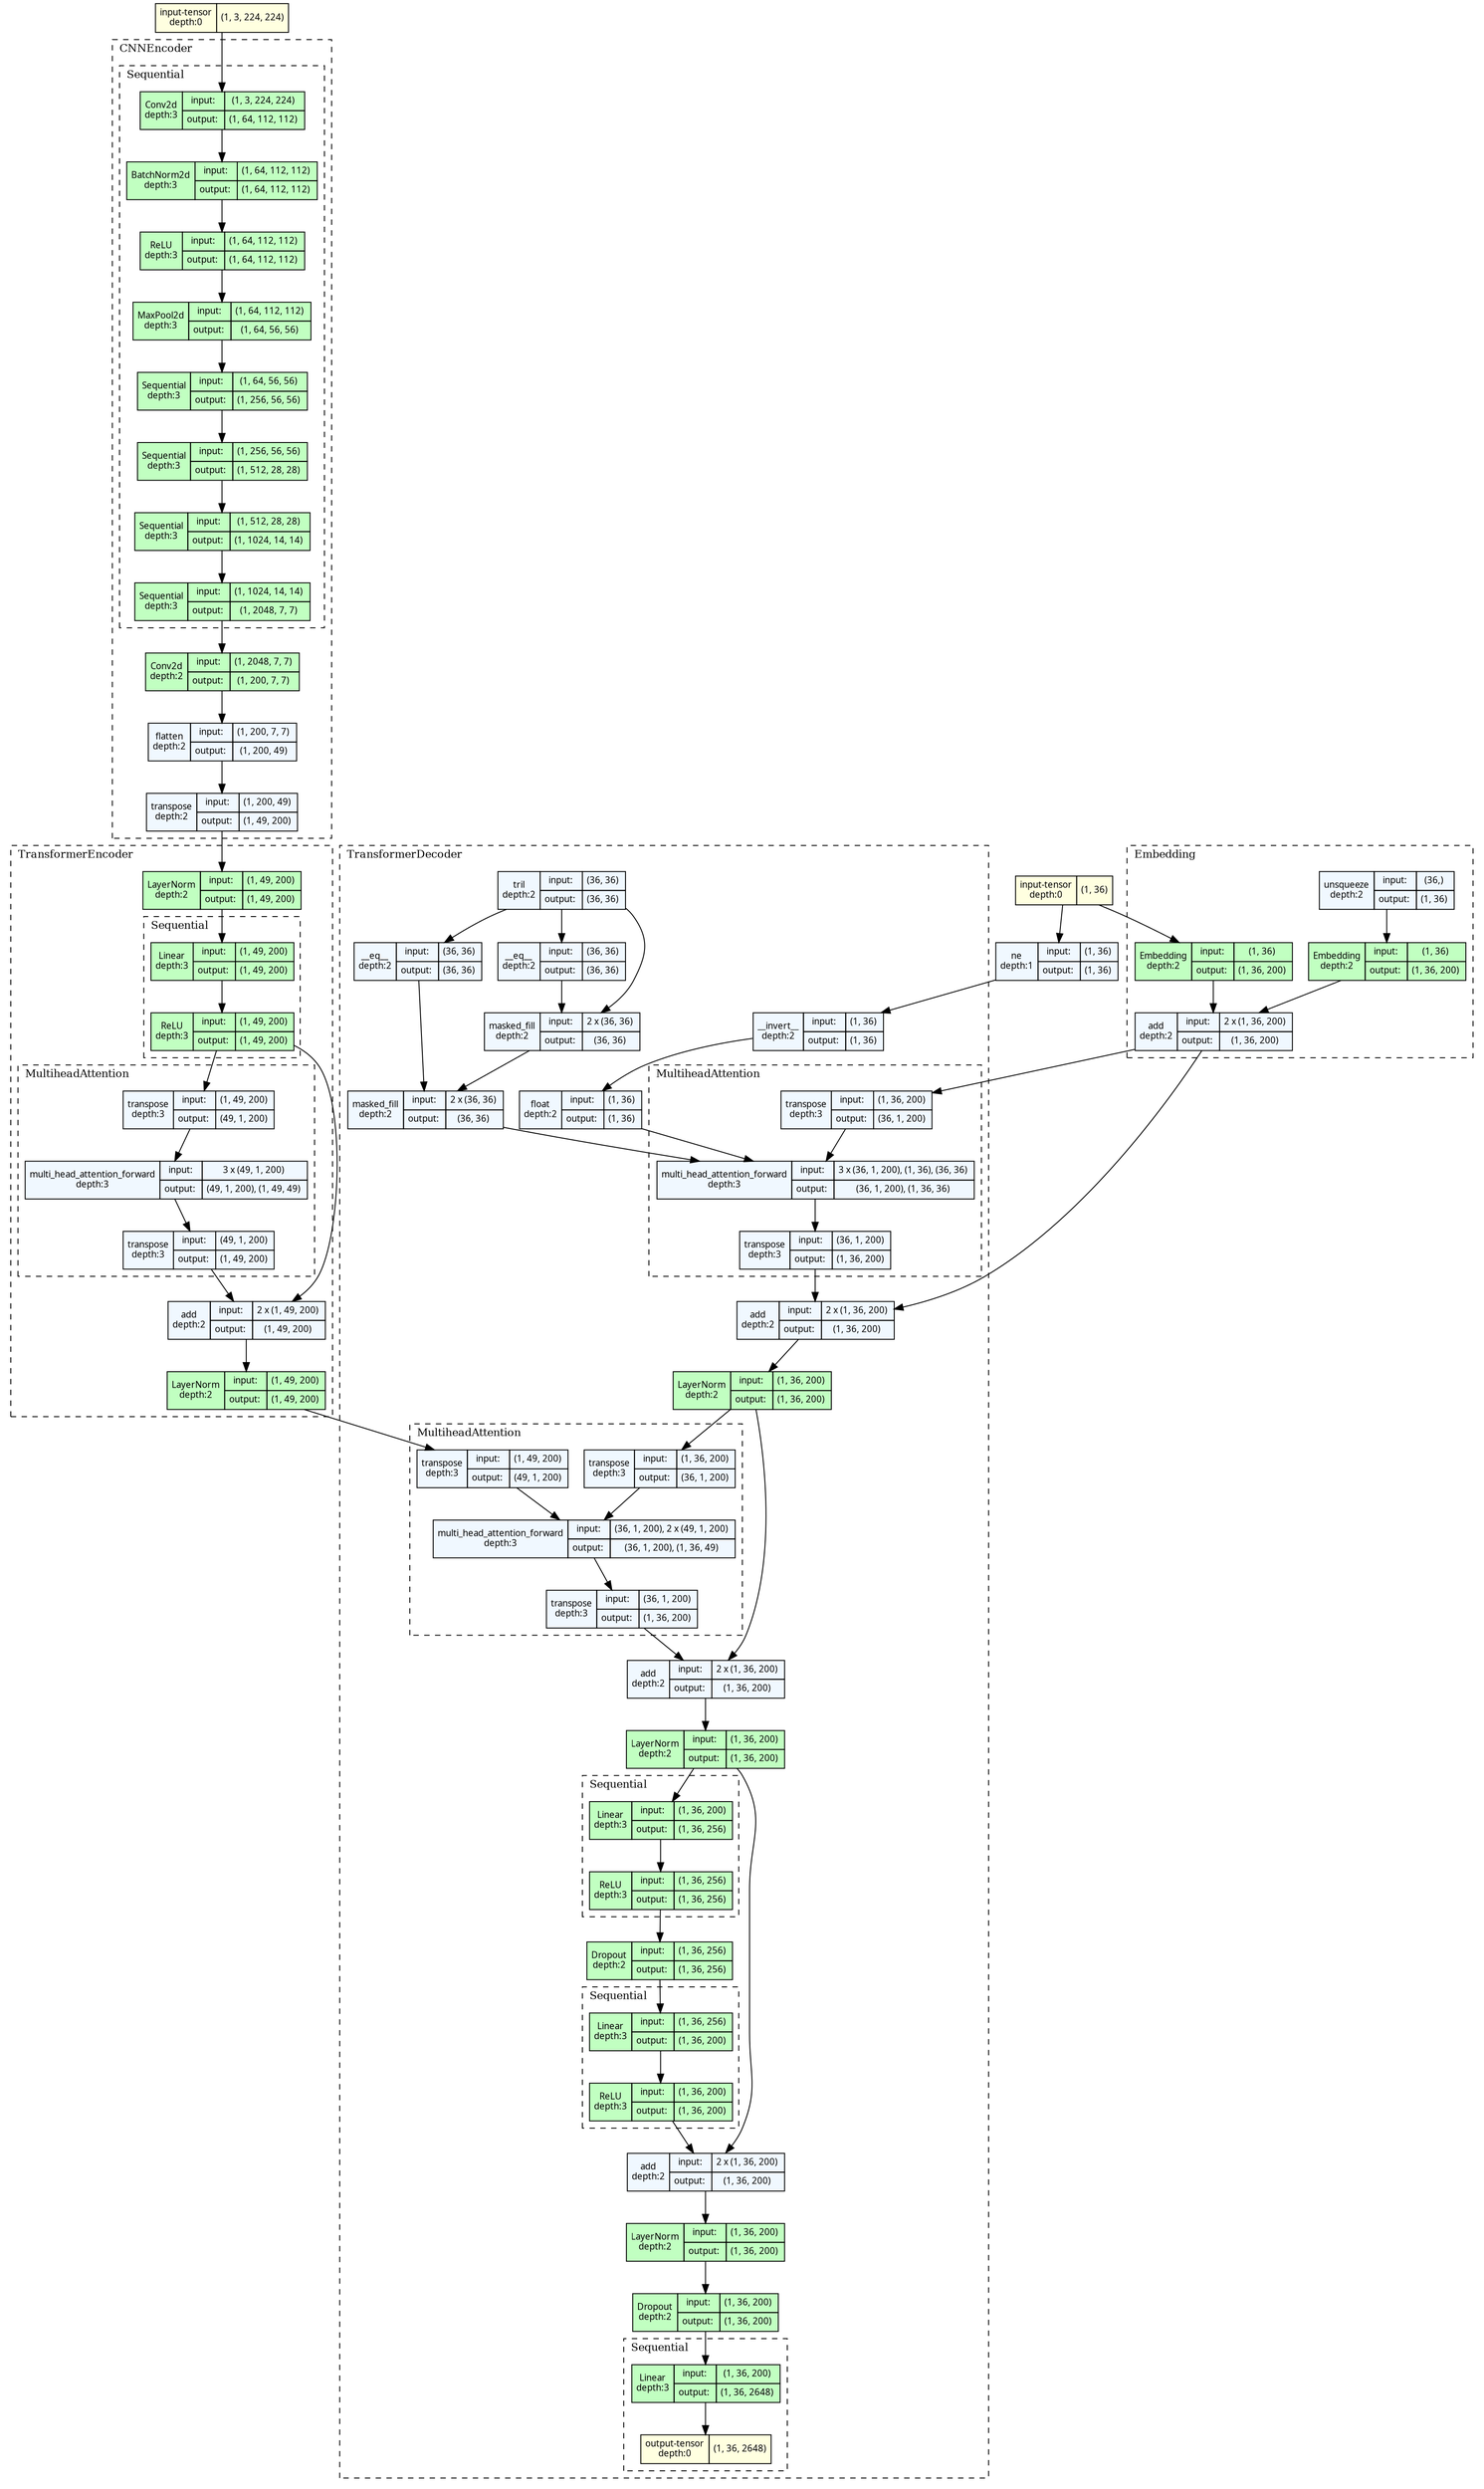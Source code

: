 strict digraph caption_model_graph {
	graph [ordering=in rankdir=TB size="45.0,45.0"]
	node [align=left fontname="Linux libertine" fontsize=10 height=0.2 margin=0 ranksep=0.1 shape=plaintext style=filled]
	edge [fontsize=10]
	0 [label=<
                    <TABLE BORDER="0" CELLBORDER="1"
                    CELLSPACING="0" CELLPADDING="4">
                        <TR><TD>input-tensor<BR/>depth:0</TD><TD>(1, 3, 224, 224)</TD></TR>
                    </TABLE>> fillcolor=lightyellow]
	1 [label=<
                    <TABLE BORDER="0" CELLBORDER="1"
                    CELLSPACING="0" CELLPADDING="4">
                        <TR><TD>input-tensor<BR/>depth:0</TD><TD>(1, 36)</TD></TR>
                    </TABLE>> fillcolor=lightyellow]
	subgraph cluster_2 {
		fontsize=12 label=CNNEncoder labeljust=l style=dashed
		subgraph cluster_3 {
			fontsize=12 label=Sequential labeljust=l style=dashed
			2 [label=<
                    <TABLE BORDER="0" CELLBORDER="1"
                    CELLSPACING="0" CELLPADDING="4">
                    <TR>
                        <TD ROWSPAN="2">Conv2d<BR/>depth:3</TD>
                        <TD COLSPAN="2">input:</TD>
                        <TD COLSPAN="2">(1, 3, 224, 224) </TD>
                    </TR>
                    <TR>
                        <TD COLSPAN="2">output: </TD>
                        <TD COLSPAN="2">(1, 64, 112, 112) </TD>
                    </TR>
                    </TABLE>> fillcolor=darkseagreen1]
			3 [label=<
                    <TABLE BORDER="0" CELLBORDER="1"
                    CELLSPACING="0" CELLPADDING="4">
                    <TR>
                        <TD ROWSPAN="2">BatchNorm2d<BR/>depth:3</TD>
                        <TD COLSPAN="2">input:</TD>
                        <TD COLSPAN="2">(1, 64, 112, 112) </TD>
                    </TR>
                    <TR>
                        <TD COLSPAN="2">output: </TD>
                        <TD COLSPAN="2">(1, 64, 112, 112) </TD>
                    </TR>
                    </TABLE>> fillcolor=darkseagreen1]
			4 [label=<
                    <TABLE BORDER="0" CELLBORDER="1"
                    CELLSPACING="0" CELLPADDING="4">
                    <TR>
                        <TD ROWSPAN="2">ReLU<BR/>depth:3</TD>
                        <TD COLSPAN="2">input:</TD>
                        <TD COLSPAN="2">(1, 64, 112, 112) </TD>
                    </TR>
                    <TR>
                        <TD COLSPAN="2">output: </TD>
                        <TD COLSPAN="2">(1, 64, 112, 112) </TD>
                    </TR>
                    </TABLE>> fillcolor=darkseagreen1]
			5 [label=<
                    <TABLE BORDER="0" CELLBORDER="1"
                    CELLSPACING="0" CELLPADDING="4">
                    <TR>
                        <TD ROWSPAN="2">MaxPool2d<BR/>depth:3</TD>
                        <TD COLSPAN="2">input:</TD>
                        <TD COLSPAN="2">(1, 64, 112, 112) </TD>
                    </TR>
                    <TR>
                        <TD COLSPAN="2">output: </TD>
                        <TD COLSPAN="2">(1, 64, 56, 56) </TD>
                    </TR>
                    </TABLE>> fillcolor=darkseagreen1]
			6 [label=<
                    <TABLE BORDER="0" CELLBORDER="1"
                    CELLSPACING="0" CELLPADDING="4">
                    <TR>
                        <TD ROWSPAN="2">Sequential<BR/>depth:3</TD>
                        <TD COLSPAN="2">input:</TD>
                        <TD COLSPAN="2">(1, 64, 56, 56) </TD>
                    </TR>
                    <TR>
                        <TD COLSPAN="2">output: </TD>
                        <TD COLSPAN="2">(1, 256, 56, 56) </TD>
                    </TR>
                    </TABLE>> fillcolor=darkseagreen1]
			7 [label=<
                    <TABLE BORDER="0" CELLBORDER="1"
                    CELLSPACING="0" CELLPADDING="4">
                    <TR>
                        <TD ROWSPAN="2">Sequential<BR/>depth:3</TD>
                        <TD COLSPAN="2">input:</TD>
                        <TD COLSPAN="2">(1, 256, 56, 56) </TD>
                    </TR>
                    <TR>
                        <TD COLSPAN="2">output: </TD>
                        <TD COLSPAN="2">(1, 512, 28, 28) </TD>
                    </TR>
                    </TABLE>> fillcolor=darkseagreen1]
			8 [label=<
                    <TABLE BORDER="0" CELLBORDER="1"
                    CELLSPACING="0" CELLPADDING="4">
                    <TR>
                        <TD ROWSPAN="2">Sequential<BR/>depth:3</TD>
                        <TD COLSPAN="2">input:</TD>
                        <TD COLSPAN="2">(1, 512, 28, 28) </TD>
                    </TR>
                    <TR>
                        <TD COLSPAN="2">output: </TD>
                        <TD COLSPAN="2">(1, 1024, 14, 14) </TD>
                    </TR>
                    </TABLE>> fillcolor=darkseagreen1]
			9 [label=<
                    <TABLE BORDER="0" CELLBORDER="1"
                    CELLSPACING="0" CELLPADDING="4">
                    <TR>
                        <TD ROWSPAN="2">Sequential<BR/>depth:3</TD>
                        <TD COLSPAN="2">input:</TD>
                        <TD COLSPAN="2">(1, 1024, 14, 14) </TD>
                    </TR>
                    <TR>
                        <TD COLSPAN="2">output: </TD>
                        <TD COLSPAN="2">(1, 2048, 7, 7) </TD>
                    </TR>
                    </TABLE>> fillcolor=darkseagreen1]
		}
		10 [label=<
                    <TABLE BORDER="0" CELLBORDER="1"
                    CELLSPACING="0" CELLPADDING="4">
                    <TR>
                        <TD ROWSPAN="2">Conv2d<BR/>depth:2</TD>
                        <TD COLSPAN="2">input:</TD>
                        <TD COLSPAN="2">(1, 2048, 7, 7) </TD>
                    </TR>
                    <TR>
                        <TD COLSPAN="2">output: </TD>
                        <TD COLSPAN="2">(1, 200, 7, 7) </TD>
                    </TR>
                    </TABLE>> fillcolor=darkseagreen1]
		11 [label=<
                    <TABLE BORDER="0" CELLBORDER="1"
                    CELLSPACING="0" CELLPADDING="4">
                    <TR>
                        <TD ROWSPAN="2">flatten<BR/>depth:2</TD>
                        <TD COLSPAN="2">input:</TD>
                        <TD COLSPAN="2">(1, 200, 7, 7) </TD>
                    </TR>
                    <TR>
                        <TD COLSPAN="2">output: </TD>
                        <TD COLSPAN="2">(1, 200, 49) </TD>
                    </TR>
                    </TABLE>> fillcolor=aliceblue]
		12 [label=<
                    <TABLE BORDER="0" CELLBORDER="1"
                    CELLSPACING="0" CELLPADDING="4">
                    <TR>
                        <TD ROWSPAN="2">transpose<BR/>depth:2</TD>
                        <TD COLSPAN="2">input:</TD>
                        <TD COLSPAN="2">(1, 200, 49) </TD>
                    </TR>
                    <TR>
                        <TD COLSPAN="2">output: </TD>
                        <TD COLSPAN="2">(1, 49, 200) </TD>
                    </TR>
                    </TABLE>> fillcolor=aliceblue]
	}
	subgraph cluster_4 {
		fontsize=12 label=TransformerEncoder labeljust=l style=dashed
		13 [label=<
                    <TABLE BORDER="0" CELLBORDER="1"
                    CELLSPACING="0" CELLPADDING="4">
                    <TR>
                        <TD ROWSPAN="2">LayerNorm<BR/>depth:2</TD>
                        <TD COLSPAN="2">input:</TD>
                        <TD COLSPAN="2">(1, 49, 200) </TD>
                    </TR>
                    <TR>
                        <TD COLSPAN="2">output: </TD>
                        <TD COLSPAN="2">(1, 49, 200) </TD>
                    </TR>
                    </TABLE>> fillcolor=darkseagreen1]
		subgraph cluster_5 {
			fontsize=12 label=Sequential labeljust=l style=dashed
			14 [label=<
                    <TABLE BORDER="0" CELLBORDER="1"
                    CELLSPACING="0" CELLPADDING="4">
                    <TR>
                        <TD ROWSPAN="2">Linear<BR/>depth:3</TD>
                        <TD COLSPAN="2">input:</TD>
                        <TD COLSPAN="2">(1, 49, 200) </TD>
                    </TR>
                    <TR>
                        <TD COLSPAN="2">output: </TD>
                        <TD COLSPAN="2">(1, 49, 200) </TD>
                    </TR>
                    </TABLE>> fillcolor=darkseagreen1]
			15 [label=<
                    <TABLE BORDER="0" CELLBORDER="1"
                    CELLSPACING="0" CELLPADDING="4">
                    <TR>
                        <TD ROWSPAN="2">ReLU<BR/>depth:3</TD>
                        <TD COLSPAN="2">input:</TD>
                        <TD COLSPAN="2">(1, 49, 200) </TD>
                    </TR>
                    <TR>
                        <TD COLSPAN="2">output: </TD>
                        <TD COLSPAN="2">(1, 49, 200) </TD>
                    </TR>
                    </TABLE>> fillcolor=darkseagreen1]
		}
		subgraph cluster_6 {
			fontsize=12 label=MultiheadAttention labeljust=l style=dashed
			16 [label=<
                    <TABLE BORDER="0" CELLBORDER="1"
                    CELLSPACING="0" CELLPADDING="4">
                    <TR>
                        <TD ROWSPAN="2">transpose<BR/>depth:3</TD>
                        <TD COLSPAN="2">input:</TD>
                        <TD COLSPAN="2">(1, 49, 200) </TD>
                    </TR>
                    <TR>
                        <TD COLSPAN="2">output: </TD>
                        <TD COLSPAN="2">(49, 1, 200) </TD>
                    </TR>
                    </TABLE>> fillcolor=aliceblue]
			17 [label=<
                    <TABLE BORDER="0" CELLBORDER="1"
                    CELLSPACING="0" CELLPADDING="4">
                    <TR>
                        <TD ROWSPAN="2">multi_head_attention_forward<BR/>depth:3</TD>
                        <TD COLSPAN="2">input:</TD>
                        <TD COLSPAN="2">3 x (49, 1, 200) </TD>
                    </TR>
                    <TR>
                        <TD COLSPAN="2">output: </TD>
                        <TD COLSPAN="2">(49, 1, 200), (1, 49, 49) </TD>
                    </TR>
                    </TABLE>> fillcolor=aliceblue]
			18 [label=<
                    <TABLE BORDER="0" CELLBORDER="1"
                    CELLSPACING="0" CELLPADDING="4">
                    <TR>
                        <TD ROWSPAN="2">transpose<BR/>depth:3</TD>
                        <TD COLSPAN="2">input:</TD>
                        <TD COLSPAN="2">(49, 1, 200) </TD>
                    </TR>
                    <TR>
                        <TD COLSPAN="2">output: </TD>
                        <TD COLSPAN="2">(1, 49, 200) </TD>
                    </TR>
                    </TABLE>> fillcolor=aliceblue]
		}
		19 [label=<
                    <TABLE BORDER="0" CELLBORDER="1"
                    CELLSPACING="0" CELLPADDING="4">
                    <TR>
                        <TD ROWSPAN="2">add<BR/>depth:2</TD>
                        <TD COLSPAN="2">input:</TD>
                        <TD COLSPAN="2">2 x (1, 49, 200) </TD>
                    </TR>
                    <TR>
                        <TD COLSPAN="2">output: </TD>
                        <TD COLSPAN="2">(1, 49, 200) </TD>
                    </TR>
                    </TABLE>> fillcolor=aliceblue]
		20 [label=<
                    <TABLE BORDER="0" CELLBORDER="1"
                    CELLSPACING="0" CELLPADDING="4">
                    <TR>
                        <TD ROWSPAN="2">LayerNorm<BR/>depth:2</TD>
                        <TD COLSPAN="2">input:</TD>
                        <TD COLSPAN="2">(1, 49, 200) </TD>
                    </TR>
                    <TR>
                        <TD COLSPAN="2">output: </TD>
                        <TD COLSPAN="2">(1, 49, 200) </TD>
                    </TR>
                    </TABLE>> fillcolor=darkseagreen1]
	}
	21 [label=<
                    <TABLE BORDER="0" CELLBORDER="1"
                    CELLSPACING="0" CELLPADDING="4">
                    <TR>
                        <TD ROWSPAN="2">ne<BR/>depth:1</TD>
                        <TD COLSPAN="2">input:</TD>
                        <TD COLSPAN="2">(1, 36) </TD>
                    </TR>
                    <TR>
                        <TD COLSPAN="2">output: </TD>
                        <TD COLSPAN="2">(1, 36) </TD>
                    </TR>
                    </TABLE>> fillcolor=aliceblue]
	subgraph cluster_7 {
		fontsize=12 label=Embedding labeljust=l style=dashed
		22 [label=<
                    <TABLE BORDER="0" CELLBORDER="1"
                    CELLSPACING="0" CELLPADDING="4">
                    <TR>
                        <TD ROWSPAN="2">Embedding<BR/>depth:2</TD>
                        <TD COLSPAN="2">input:</TD>
                        <TD COLSPAN="2">(1, 36) </TD>
                    </TR>
                    <TR>
                        <TD COLSPAN="2">output: </TD>
                        <TD COLSPAN="2">(1, 36, 200) </TD>
                    </TR>
                    </TABLE>> fillcolor=darkseagreen1]
		23 [label=<
                    <TABLE BORDER="0" CELLBORDER="1"
                    CELLSPACING="0" CELLPADDING="4">
                    <TR>
                        <TD ROWSPAN="2">unsqueeze<BR/>depth:2</TD>
                        <TD COLSPAN="2">input:</TD>
                        <TD COLSPAN="2">(36,) </TD>
                    </TR>
                    <TR>
                        <TD COLSPAN="2">output: </TD>
                        <TD COLSPAN="2">(1, 36) </TD>
                    </TR>
                    </TABLE>> fillcolor=aliceblue]
		24 [label=<
                    <TABLE BORDER="0" CELLBORDER="1"
                    CELLSPACING="0" CELLPADDING="4">
                    <TR>
                        <TD ROWSPAN="2">Embedding<BR/>depth:2</TD>
                        <TD COLSPAN="2">input:</TD>
                        <TD COLSPAN="2">(1, 36) </TD>
                    </TR>
                    <TR>
                        <TD COLSPAN="2">output: </TD>
                        <TD COLSPAN="2">(1, 36, 200) </TD>
                    </TR>
                    </TABLE>> fillcolor=darkseagreen1]
		25 [label=<
                    <TABLE BORDER="0" CELLBORDER="1"
                    CELLSPACING="0" CELLPADDING="4">
                    <TR>
                        <TD ROWSPAN="2">add<BR/>depth:2</TD>
                        <TD COLSPAN="2">input:</TD>
                        <TD COLSPAN="2">2 x (1, 36, 200) </TD>
                    </TR>
                    <TR>
                        <TD COLSPAN="2">output: </TD>
                        <TD COLSPAN="2">(1, 36, 200) </TD>
                    </TR>
                    </TABLE>> fillcolor=aliceblue]
	}
	subgraph cluster_8 {
		fontsize=12 label=TransformerDecoder labeljust=l style=dashed
		26 [label=<
                    <TABLE BORDER="0" CELLBORDER="1"
                    CELLSPACING="0" CELLPADDING="4">
                    <TR>
                        <TD ROWSPAN="2">tril<BR/>depth:2</TD>
                        <TD COLSPAN="2">input:</TD>
                        <TD COLSPAN="2">(36, 36) </TD>
                    </TR>
                    <TR>
                        <TD COLSPAN="2">output: </TD>
                        <TD COLSPAN="2">(36, 36) </TD>
                    </TR>
                    </TABLE>> fillcolor=aliceblue]
		27 [label=<
                    <TABLE BORDER="0" CELLBORDER="1"
                    CELLSPACING="0" CELLPADDING="4">
                    <TR>
                        <TD ROWSPAN="2">__eq__<BR/>depth:2</TD>
                        <TD COLSPAN="2">input:</TD>
                        <TD COLSPAN="2">(36, 36) </TD>
                    </TR>
                    <TR>
                        <TD COLSPAN="2">output: </TD>
                        <TD COLSPAN="2">(36, 36) </TD>
                    </TR>
                    </TABLE>> fillcolor=aliceblue]
		28 [label=<
                    <TABLE BORDER="0" CELLBORDER="1"
                    CELLSPACING="0" CELLPADDING="4">
                    <TR>
                        <TD ROWSPAN="2">masked_fill<BR/>depth:2</TD>
                        <TD COLSPAN="2">input:</TD>
                        <TD COLSPAN="2">2 x (36, 36) </TD>
                    </TR>
                    <TR>
                        <TD COLSPAN="2">output: </TD>
                        <TD COLSPAN="2">(36, 36) </TD>
                    </TR>
                    </TABLE>> fillcolor=aliceblue]
		29 [label=<
                    <TABLE BORDER="0" CELLBORDER="1"
                    CELLSPACING="0" CELLPADDING="4">
                    <TR>
                        <TD ROWSPAN="2">__eq__<BR/>depth:2</TD>
                        <TD COLSPAN="2">input:</TD>
                        <TD COLSPAN="2">(36, 36) </TD>
                    </TR>
                    <TR>
                        <TD COLSPAN="2">output: </TD>
                        <TD COLSPAN="2">(36, 36) </TD>
                    </TR>
                    </TABLE>> fillcolor=aliceblue]
		30 [label=<
                    <TABLE BORDER="0" CELLBORDER="1"
                    CELLSPACING="0" CELLPADDING="4">
                    <TR>
                        <TD ROWSPAN="2">masked_fill<BR/>depth:2</TD>
                        <TD COLSPAN="2">input:</TD>
                        <TD COLSPAN="2">2 x (36, 36) </TD>
                    </TR>
                    <TR>
                        <TD COLSPAN="2">output: </TD>
                        <TD COLSPAN="2">(36, 36) </TD>
                    </TR>
                    </TABLE>> fillcolor=aliceblue]
		31 [label=<
                    <TABLE BORDER="0" CELLBORDER="1"
                    CELLSPACING="0" CELLPADDING="4">
                    <TR>
                        <TD ROWSPAN="2">__invert__<BR/>depth:2</TD>
                        <TD COLSPAN="2">input:</TD>
                        <TD COLSPAN="2">(1, 36) </TD>
                    </TR>
                    <TR>
                        <TD COLSPAN="2">output: </TD>
                        <TD COLSPAN="2">(1, 36) </TD>
                    </TR>
                    </TABLE>> fillcolor=aliceblue]
		32 [label=<
                    <TABLE BORDER="0" CELLBORDER="1"
                    CELLSPACING="0" CELLPADDING="4">
                    <TR>
                        <TD ROWSPAN="2">float<BR/>depth:2</TD>
                        <TD COLSPAN="2">input:</TD>
                        <TD COLSPAN="2">(1, 36) </TD>
                    </TR>
                    <TR>
                        <TD COLSPAN="2">output: </TD>
                        <TD COLSPAN="2">(1, 36) </TD>
                    </TR>
                    </TABLE>> fillcolor=aliceblue]
		subgraph cluster_9 {
			fontsize=12 label=MultiheadAttention labeljust=l style=dashed
			33 [label=<
                    <TABLE BORDER="0" CELLBORDER="1"
                    CELLSPACING="0" CELLPADDING="4">
                    <TR>
                        <TD ROWSPAN="2">transpose<BR/>depth:3</TD>
                        <TD COLSPAN="2">input:</TD>
                        <TD COLSPAN="2">(1, 36, 200) </TD>
                    </TR>
                    <TR>
                        <TD COLSPAN="2">output: </TD>
                        <TD COLSPAN="2">(36, 1, 200) </TD>
                    </TR>
                    </TABLE>> fillcolor=aliceblue]
			34 [label=<
                    <TABLE BORDER="0" CELLBORDER="1"
                    CELLSPACING="0" CELLPADDING="4">
                    <TR>
                        <TD ROWSPAN="2">multi_head_attention_forward<BR/>depth:3</TD>
                        <TD COLSPAN="2">input:</TD>
                        <TD COLSPAN="2">3 x (36, 1, 200), (1, 36), (36, 36) </TD>
                    </TR>
                    <TR>
                        <TD COLSPAN="2">output: </TD>
                        <TD COLSPAN="2">(36, 1, 200), (1, 36, 36) </TD>
                    </TR>
                    </TABLE>> fillcolor=aliceblue]
			35 [label=<
                    <TABLE BORDER="0" CELLBORDER="1"
                    CELLSPACING="0" CELLPADDING="4">
                    <TR>
                        <TD ROWSPAN="2">transpose<BR/>depth:3</TD>
                        <TD COLSPAN="2">input:</TD>
                        <TD COLSPAN="2">(36, 1, 200) </TD>
                    </TR>
                    <TR>
                        <TD COLSPAN="2">output: </TD>
                        <TD COLSPAN="2">(1, 36, 200) </TD>
                    </TR>
                    </TABLE>> fillcolor=aliceblue]
		}
		36 [label=<
                    <TABLE BORDER="0" CELLBORDER="1"
                    CELLSPACING="0" CELLPADDING="4">
                    <TR>
                        <TD ROWSPAN="2">add<BR/>depth:2</TD>
                        <TD COLSPAN="2">input:</TD>
                        <TD COLSPAN="2">2 x (1, 36, 200) </TD>
                    </TR>
                    <TR>
                        <TD COLSPAN="2">output: </TD>
                        <TD COLSPAN="2">(1, 36, 200) </TD>
                    </TR>
                    </TABLE>> fillcolor=aliceblue]
		37 [label=<
                    <TABLE BORDER="0" CELLBORDER="1"
                    CELLSPACING="0" CELLPADDING="4">
                    <TR>
                        <TD ROWSPAN="2">LayerNorm<BR/>depth:2</TD>
                        <TD COLSPAN="2">input:</TD>
                        <TD COLSPAN="2">(1, 36, 200) </TD>
                    </TR>
                    <TR>
                        <TD COLSPAN="2">output: </TD>
                        <TD COLSPAN="2">(1, 36, 200) </TD>
                    </TR>
                    </TABLE>> fillcolor=darkseagreen1]
		subgraph cluster_10 {
			fontsize=12 label=MultiheadAttention labeljust=l style=dashed
			38 [label=<
                    <TABLE BORDER="0" CELLBORDER="1"
                    CELLSPACING="0" CELLPADDING="4">
                    <TR>
                        <TD ROWSPAN="2">transpose<BR/>depth:3</TD>
                        <TD COLSPAN="2">input:</TD>
                        <TD COLSPAN="2">(1, 36, 200) </TD>
                    </TR>
                    <TR>
                        <TD COLSPAN="2">output: </TD>
                        <TD COLSPAN="2">(36, 1, 200) </TD>
                    </TR>
                    </TABLE>> fillcolor=aliceblue]
			39 [label=<
                    <TABLE BORDER="0" CELLBORDER="1"
                    CELLSPACING="0" CELLPADDING="4">
                    <TR>
                        <TD ROWSPAN="2">transpose<BR/>depth:3</TD>
                        <TD COLSPAN="2">input:</TD>
                        <TD COLSPAN="2">(1, 49, 200) </TD>
                    </TR>
                    <TR>
                        <TD COLSPAN="2">output: </TD>
                        <TD COLSPAN="2">(49, 1, 200) </TD>
                    </TR>
                    </TABLE>> fillcolor=aliceblue]
			40 [label=<
                    <TABLE BORDER="0" CELLBORDER="1"
                    CELLSPACING="0" CELLPADDING="4">
                    <TR>
                        <TD ROWSPAN="2">multi_head_attention_forward<BR/>depth:3</TD>
                        <TD COLSPAN="2">input:</TD>
                        <TD COLSPAN="2">(36, 1, 200), 2 x (49, 1, 200) </TD>
                    </TR>
                    <TR>
                        <TD COLSPAN="2">output: </TD>
                        <TD COLSPAN="2">(36, 1, 200), (1, 36, 49) </TD>
                    </TR>
                    </TABLE>> fillcolor=aliceblue]
			41 [label=<
                    <TABLE BORDER="0" CELLBORDER="1"
                    CELLSPACING="0" CELLPADDING="4">
                    <TR>
                        <TD ROWSPAN="2">transpose<BR/>depth:3</TD>
                        <TD COLSPAN="2">input:</TD>
                        <TD COLSPAN="2">(36, 1, 200) </TD>
                    </TR>
                    <TR>
                        <TD COLSPAN="2">output: </TD>
                        <TD COLSPAN="2">(1, 36, 200) </TD>
                    </TR>
                    </TABLE>> fillcolor=aliceblue]
		}
		42 [label=<
                    <TABLE BORDER="0" CELLBORDER="1"
                    CELLSPACING="0" CELLPADDING="4">
                    <TR>
                        <TD ROWSPAN="2">add<BR/>depth:2</TD>
                        <TD COLSPAN="2">input:</TD>
                        <TD COLSPAN="2">2 x (1, 36, 200) </TD>
                    </TR>
                    <TR>
                        <TD COLSPAN="2">output: </TD>
                        <TD COLSPAN="2">(1, 36, 200) </TD>
                    </TR>
                    </TABLE>> fillcolor=aliceblue]
		43 [label=<
                    <TABLE BORDER="0" CELLBORDER="1"
                    CELLSPACING="0" CELLPADDING="4">
                    <TR>
                        <TD ROWSPAN="2">LayerNorm<BR/>depth:2</TD>
                        <TD COLSPAN="2">input:</TD>
                        <TD COLSPAN="2">(1, 36, 200) </TD>
                    </TR>
                    <TR>
                        <TD COLSPAN="2">output: </TD>
                        <TD COLSPAN="2">(1, 36, 200) </TD>
                    </TR>
                    </TABLE>> fillcolor=darkseagreen1]
		subgraph cluster_11 {
			fontsize=12 label=Sequential labeljust=l style=dashed
			44 [label=<
                    <TABLE BORDER="0" CELLBORDER="1"
                    CELLSPACING="0" CELLPADDING="4">
                    <TR>
                        <TD ROWSPAN="2">Linear<BR/>depth:3</TD>
                        <TD COLSPAN="2">input:</TD>
                        <TD COLSPAN="2">(1, 36, 200) </TD>
                    </TR>
                    <TR>
                        <TD COLSPAN="2">output: </TD>
                        <TD COLSPAN="2">(1, 36, 256) </TD>
                    </TR>
                    </TABLE>> fillcolor=darkseagreen1]
			45 [label=<
                    <TABLE BORDER="0" CELLBORDER="1"
                    CELLSPACING="0" CELLPADDING="4">
                    <TR>
                        <TD ROWSPAN="2">ReLU<BR/>depth:3</TD>
                        <TD COLSPAN="2">input:</TD>
                        <TD COLSPAN="2">(1, 36, 256) </TD>
                    </TR>
                    <TR>
                        <TD COLSPAN="2">output: </TD>
                        <TD COLSPAN="2">(1, 36, 256) </TD>
                    </TR>
                    </TABLE>> fillcolor=darkseagreen1]
		}
		46 [label=<
                    <TABLE BORDER="0" CELLBORDER="1"
                    CELLSPACING="0" CELLPADDING="4">
                    <TR>
                        <TD ROWSPAN="2">Dropout<BR/>depth:2</TD>
                        <TD COLSPAN="2">input:</TD>
                        <TD COLSPAN="2">(1, 36, 256) </TD>
                    </TR>
                    <TR>
                        <TD COLSPAN="2">output: </TD>
                        <TD COLSPAN="2">(1, 36, 256) </TD>
                    </TR>
                    </TABLE>> fillcolor=darkseagreen1]
		subgraph cluster_12 {
			fontsize=12 label=Sequential labeljust=l style=dashed
			47 [label=<
                    <TABLE BORDER="0" CELLBORDER="1"
                    CELLSPACING="0" CELLPADDING="4">
                    <TR>
                        <TD ROWSPAN="2">Linear<BR/>depth:3</TD>
                        <TD COLSPAN="2">input:</TD>
                        <TD COLSPAN="2">(1, 36, 256) </TD>
                    </TR>
                    <TR>
                        <TD COLSPAN="2">output: </TD>
                        <TD COLSPAN="2">(1, 36, 200) </TD>
                    </TR>
                    </TABLE>> fillcolor=darkseagreen1]
			48 [label=<
                    <TABLE BORDER="0" CELLBORDER="1"
                    CELLSPACING="0" CELLPADDING="4">
                    <TR>
                        <TD ROWSPAN="2">ReLU<BR/>depth:3</TD>
                        <TD COLSPAN="2">input:</TD>
                        <TD COLSPAN="2">(1, 36, 200) </TD>
                    </TR>
                    <TR>
                        <TD COLSPAN="2">output: </TD>
                        <TD COLSPAN="2">(1, 36, 200) </TD>
                    </TR>
                    </TABLE>> fillcolor=darkseagreen1]
		}
		49 [label=<
                    <TABLE BORDER="0" CELLBORDER="1"
                    CELLSPACING="0" CELLPADDING="4">
                    <TR>
                        <TD ROWSPAN="2">add<BR/>depth:2</TD>
                        <TD COLSPAN="2">input:</TD>
                        <TD COLSPAN="2">2 x (1, 36, 200) </TD>
                    </TR>
                    <TR>
                        <TD COLSPAN="2">output: </TD>
                        <TD COLSPAN="2">(1, 36, 200) </TD>
                    </TR>
                    </TABLE>> fillcolor=aliceblue]
		50 [label=<
                    <TABLE BORDER="0" CELLBORDER="1"
                    CELLSPACING="0" CELLPADDING="4">
                    <TR>
                        <TD ROWSPAN="2">LayerNorm<BR/>depth:2</TD>
                        <TD COLSPAN="2">input:</TD>
                        <TD COLSPAN="2">(1, 36, 200) </TD>
                    </TR>
                    <TR>
                        <TD COLSPAN="2">output: </TD>
                        <TD COLSPAN="2">(1, 36, 200) </TD>
                    </TR>
                    </TABLE>> fillcolor=darkseagreen1]
		51 [label=<
                    <TABLE BORDER="0" CELLBORDER="1"
                    CELLSPACING="0" CELLPADDING="4">
                    <TR>
                        <TD ROWSPAN="2">Dropout<BR/>depth:2</TD>
                        <TD COLSPAN="2">input:</TD>
                        <TD COLSPAN="2">(1, 36, 200) </TD>
                    </TR>
                    <TR>
                        <TD COLSPAN="2">output: </TD>
                        <TD COLSPAN="2">(1, 36, 200) </TD>
                    </TR>
                    </TABLE>> fillcolor=darkseagreen1]
		subgraph cluster_13 {
			fontsize=12 label=Sequential labeljust=l style=dashed
			52 [label=<
                    <TABLE BORDER="0" CELLBORDER="1"
                    CELLSPACING="0" CELLPADDING="4">
                    <TR>
                        <TD ROWSPAN="2">Linear<BR/>depth:3</TD>
                        <TD COLSPAN="2">input:</TD>
                        <TD COLSPAN="2">(1, 36, 200) </TD>
                    </TR>
                    <TR>
                        <TD COLSPAN="2">output: </TD>
                        <TD COLSPAN="2">(1, 36, 2648) </TD>
                    </TR>
                    </TABLE>> fillcolor=darkseagreen1]
			53 [label=<
                    <TABLE BORDER="0" CELLBORDER="1"
                    CELLSPACING="0" CELLPADDING="4">
                        <TR><TD>output-tensor<BR/>depth:0</TD><TD>(1, 36, 2648)</TD></TR>
                    </TABLE>> fillcolor=lightyellow]
		}
	}
	1 -> 21
	0 -> 2
	2 -> 3
	3 -> 4
	4 -> 5
	5 -> 6
	6 -> 7
	7 -> 8
	8 -> 9
	9 -> 10
	10 -> 11
	11 -> 12
	12 -> 13
	13 -> 14
	14 -> 15
	15 -> 19
	15 -> 16
	16 -> 17
	17 -> 18
	18 -> 19
	19 -> 20
	1 -> 22
	22 -> 25
	23 -> 24
	24 -> 25
	25 -> 36
	21 -> 31
	26 -> 27
	26 -> 28
	26 -> 29
	27 -> 28
	28 -> 30
	29 -> 30
	31 -> 32
	25 -> 33
	30 -> 34
	32 -> 34
	33 -> 34
	34 -> 35
	35 -> 36
	36 -> 37
	37 -> 42
	37 -> 38
	20 -> 39
	38 -> 40
	39 -> 40
	40 -> 41
	41 -> 42
	42 -> 43
	43 -> 49
	43 -> 44
	44 -> 45
	45 -> 46
	46 -> 47
	47 -> 48
	48 -> 49
	49 -> 50
	50 -> 51
	51 -> 52
	52 -> 53
}
